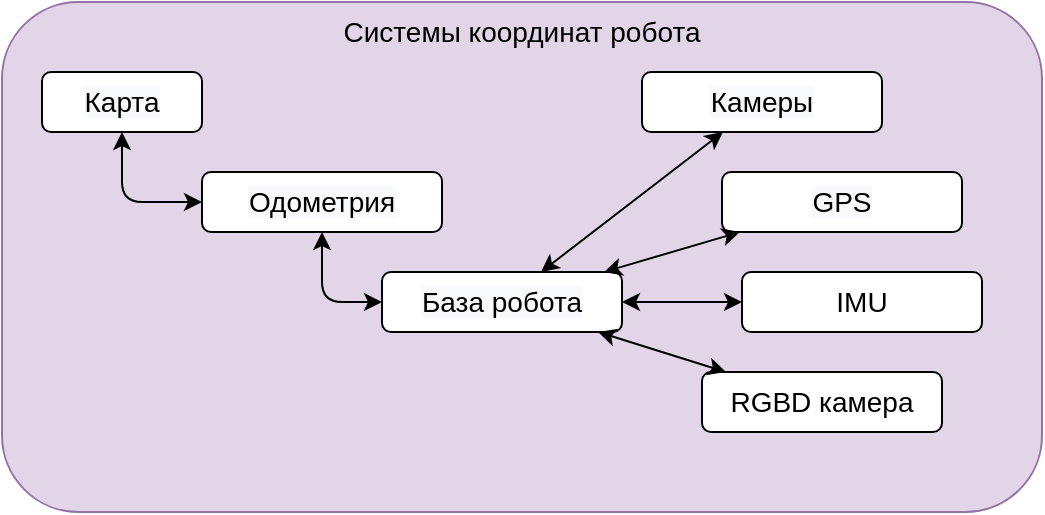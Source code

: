 <mxfile>
    <diagram id="fhepWHObSpDl6eMhbpWo" name="Page-1">
        <mxGraphModel dx="566" dy="591" grid="1" gridSize="10" guides="1" tooltips="1" connect="1" arrows="1" fold="1" page="1" pageScale="1" pageWidth="850" pageHeight="1100" math="0" shadow="0">
            <root>
                <mxCell id="0"/>
                <mxCell id="1" parent="0"/>
                <mxCell id="2" value="Системы координат робота" style="rounded=1;whiteSpace=wrap;html=1;fillColor=#e1d5e7;strokeColor=#9673a6;verticalAlign=top;fontSize=14;" vertex="1" parent="1">
                    <mxGeometry x="154" y="290" width="520" height="255" as="geometry"/>
                </mxCell>
                <mxCell id="3" value="&lt;span style=&quot;color: rgb(0 , 0 , 0) ; font-family: &amp;quot;helvetica&amp;quot; ; font-size: 14px ; font-style: normal ; font-weight: 400 ; letter-spacing: normal ; text-indent: 0px ; text-transform: none ; word-spacing: 0px ; background-color: rgb(248 , 249 , 250) ; display: inline ; float: none&quot;&gt;Карта&lt;/span&gt;" style="text;whiteSpace=wrap;html=1;strokeColor=#000000;rounded=1;fillColor=#ffffff;align=center;fontSize=14;" vertex="1" parent="1">
                    <mxGeometry x="174" y="325" width="80" height="30" as="geometry"/>
                </mxCell>
                <mxCell id="4" value="&lt;span style=&quot;color: rgb(0 , 0 , 0) ; font-family: &amp;quot;helvetica&amp;quot; ; font-size: 14px ; font-style: normal ; font-weight: 400 ; letter-spacing: normal ; text-indent: 0px ; text-transform: none ; word-spacing: 0px ; background-color: rgb(248 , 249 , 250) ; display: inline ; float: none&quot;&gt;Одометрия&lt;/span&gt;" style="text;whiteSpace=wrap;html=1;strokeColor=#000000;rounded=1;fillColor=#ffffff;align=center;fontSize=14;" vertex="1" parent="1">
                    <mxGeometry x="254" y="375" width="120" height="30" as="geometry"/>
                </mxCell>
                <mxCell id="5" value="&lt;span style=&quot;color: rgb(0 , 0 , 0) ; font-family: &amp;quot;helvetica&amp;quot; ; font-size: 14px ; font-style: normal ; font-weight: 400 ; letter-spacing: normal ; text-indent: 0px ; text-transform: none ; word-spacing: 0px ; background-color: rgb(248 , 249 , 250) ; display: inline ; float: none&quot;&gt;База робота&lt;/span&gt;" style="text;whiteSpace=wrap;html=1;strokeColor=#000000;rounded=1;fillColor=#ffffff;align=center;fontSize=14;" vertex="1" parent="1">
                    <mxGeometry x="344" y="425" width="120" height="30" as="geometry"/>
                </mxCell>
                <mxCell id="6" value="&lt;span style=&quot;color: rgb(0 , 0 , 0) ; font-family: &amp;quot;helvetica&amp;quot; ; font-size: 14px ; font-style: normal ; font-weight: 400 ; letter-spacing: normal ; text-indent: 0px ; text-transform: none ; word-spacing: 0px ; background-color: rgb(248 , 249 , 250) ; display: inline ; float: none&quot;&gt;Камеры&lt;/span&gt;" style="text;whiteSpace=wrap;html=1;strokeColor=#000000;rounded=1;fillColor=#ffffff;align=center;fontSize=14;" vertex="1" parent="1">
                    <mxGeometry x="474" y="325" width="120" height="30" as="geometry"/>
                </mxCell>
                <mxCell id="7" value="&lt;span style=&quot;color: rgb(0 , 0 , 0) ; font-family: &amp;quot;helvetica&amp;quot; ; font-size: 14px ; font-style: normal ; font-weight: 400 ; letter-spacing: normal ; text-indent: 0px ; text-transform: none ; word-spacing: 0px ; background-color: rgb(248 , 249 , 250) ; display: inline ; float: none&quot;&gt;GPS&lt;/span&gt;" style="text;whiteSpace=wrap;html=1;strokeColor=#000000;rounded=1;fillColor=#ffffff;align=center;fontSize=14;" vertex="1" parent="1">
                    <mxGeometry x="514" y="375" width="120" height="30" as="geometry"/>
                </mxCell>
                <mxCell id="8" value="&lt;font face=&quot;helvetica&quot; style=&quot;font-size: 14px;&quot;&gt;&lt;span style=&quot;font-size: 14px&quot;&gt;IMU&lt;/span&gt;&lt;/font&gt;" style="text;whiteSpace=wrap;html=1;strokeColor=#000000;rounded=1;fillColor=#ffffff;align=center;fontSize=14;fontColor=#000000;" vertex="1" parent="1">
                    <mxGeometry x="524" y="425" width="120" height="30" as="geometry"/>
                </mxCell>
                <mxCell id="9" value="&lt;font face=&quot;helvetica&quot; style=&quot;font-size: 14px;&quot;&gt;&lt;span style=&quot;font-size: 14px&quot;&gt;RGBD камера&lt;/span&gt;&lt;/font&gt;" style="text;whiteSpace=wrap;html=1;strokeColor=#000000;rounded=1;fillColor=#ffffff;align=center;fontSize=14;fontColor=#000000;" vertex="1" parent="1">
                    <mxGeometry x="504" y="475" width="120" height="30" as="geometry"/>
                </mxCell>
                <mxCell id="10" value="" style="endArrow=classic;startArrow=classic;html=1;fontSize=14;" edge="1" parent="1" source="3" target="4">
                    <mxGeometry width="50" height="50" relative="1" as="geometry">
                        <mxPoint x="384" y="-85" as="sourcePoint"/>
                        <mxPoint x="464" y="-85" as="targetPoint"/>
                        <Array as="points">
                            <mxPoint x="214" y="390"/>
                        </Array>
                    </mxGeometry>
                </mxCell>
                <mxCell id="11" value="" style="endArrow=classic;startArrow=classic;html=1;fontSize=14;" edge="1" parent="1" source="4" target="5">
                    <mxGeometry width="50" height="50" relative="1" as="geometry">
                        <mxPoint x="224" y="365.0" as="sourcePoint"/>
                        <mxPoint x="264" y="400.0" as="targetPoint"/>
                        <Array as="points">
                            <mxPoint x="314" y="440"/>
                        </Array>
                    </mxGeometry>
                </mxCell>
                <mxCell id="12" value="" style="endArrow=classic;startArrow=classic;html=1;fontSize=14;" edge="1" parent="1" source="6" target="5">
                    <mxGeometry width="50" height="50" relative="1" as="geometry">
                        <mxPoint x="514" y="405" as="sourcePoint"/>
                        <mxPoint x="434" y="405" as="targetPoint"/>
                    </mxGeometry>
                </mxCell>
                <mxCell id="13" value="" style="endArrow=classic;startArrow=classic;html=1;fontSize=14;" edge="1" parent="1" source="7" target="5">
                    <mxGeometry width="50" height="50" relative="1" as="geometry">
                        <mxPoint x="567" y="365" as="sourcePoint"/>
                        <mxPoint x="441" y="435" as="targetPoint"/>
                    </mxGeometry>
                </mxCell>
                <mxCell id="14" value="" style="endArrow=classic;startArrow=classic;html=1;fontSize=14;" edge="1" parent="1" source="8" target="5">
                    <mxGeometry width="50" height="50" relative="1" as="geometry">
                        <mxPoint x="540" y="415" as="sourcePoint"/>
                        <mxPoint x="468" y="435" as="targetPoint"/>
                    </mxGeometry>
                </mxCell>
                <mxCell id="15" value="" style="endArrow=classic;startArrow=classic;html=1;fontSize=14;" edge="1" parent="1" source="9" target="5">
                    <mxGeometry width="50" height="50" relative="1" as="geometry">
                        <mxPoint x="534" y="450" as="sourcePoint"/>
                        <mxPoint x="474" y="450" as="targetPoint"/>
                    </mxGeometry>
                </mxCell>
            </root>
        </mxGraphModel>
    </diagram>
</mxfile>